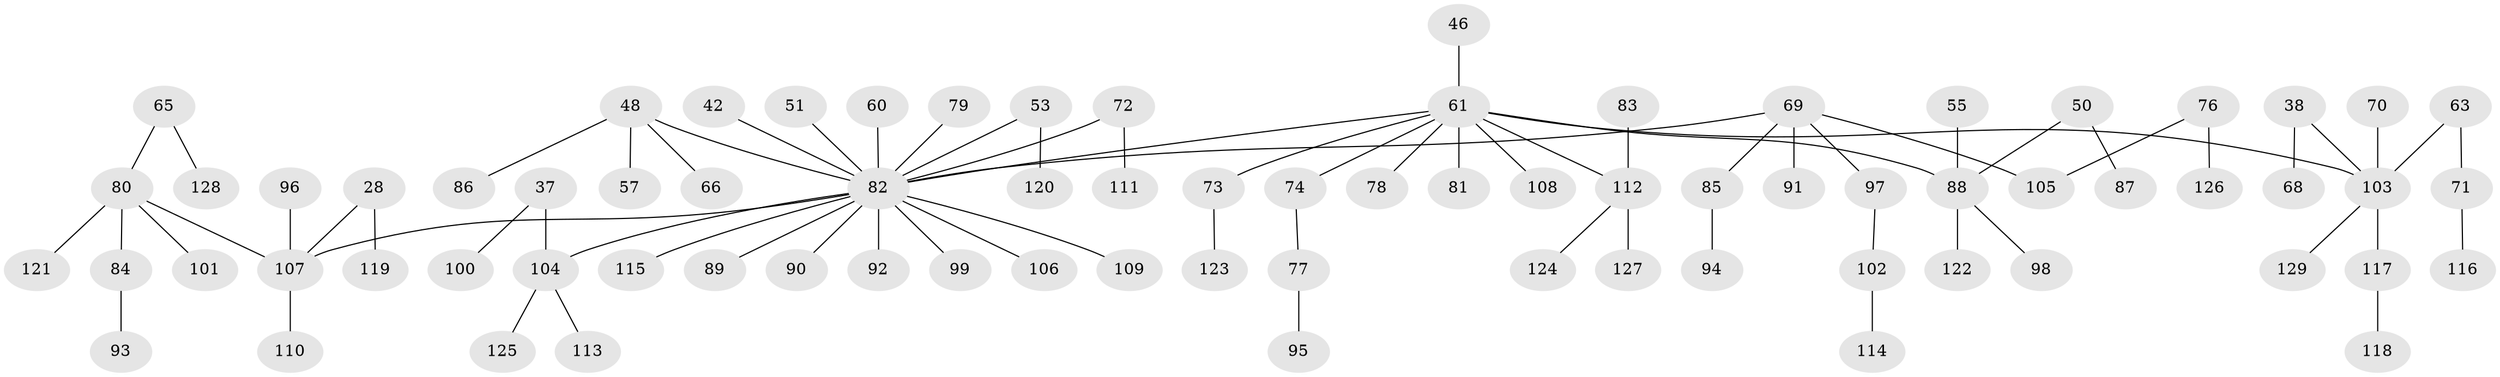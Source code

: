 // original degree distribution, {5: 0.015503875968992248, 8: 0.007751937984496124, 2: 0.21705426356589147, 3: 0.20155038759689922, 6: 0.007751937984496124, 4: 0.06976744186046512, 1: 0.4806201550387597}
// Generated by graph-tools (version 1.1) at 2025/56/03/04/25 21:56:41]
// undirected, 77 vertices, 76 edges
graph export_dot {
graph [start="1"]
  node [color=gray90,style=filled];
  28;
  37;
  38;
  42;
  46;
  48 [super="+20+34"];
  50;
  51;
  53 [super="+36+43"];
  55;
  57;
  60;
  61 [super="+6+12+19"];
  63;
  65;
  66;
  68;
  69 [super="+62+56"];
  70;
  71;
  72;
  73 [super="+27"];
  74;
  76;
  77;
  78;
  79;
  80 [super="+52"];
  81;
  82 [super="+58+59"];
  83;
  84;
  85;
  86;
  87;
  88 [super="+47"];
  89;
  90;
  91;
  92;
  93;
  94;
  95;
  96;
  97 [super="+39"];
  98;
  99;
  100;
  101;
  102;
  103 [super="+10+64"];
  104 [super="+26"];
  105 [super="+67"];
  106;
  107 [super="+25+75"];
  108;
  109;
  110;
  111;
  112 [super="+54"];
  113;
  114;
  115;
  116;
  117;
  118;
  119;
  120;
  121;
  122;
  123;
  124;
  125;
  126;
  127;
  128;
  129;
  28 -- 119;
  28 -- 107;
  37 -- 100;
  37 -- 104;
  38 -- 68;
  38 -- 103;
  42 -- 82;
  46 -- 61;
  48 -- 57;
  48 -- 66;
  48 -- 86;
  48 -- 82;
  50 -- 87;
  50 -- 88;
  51 -- 82;
  53 -- 120;
  53 -- 82;
  55 -- 88;
  60 -- 82;
  61 -- 78;
  61 -- 108;
  61 -- 73;
  61 -- 81;
  61 -- 88;
  61 -- 74;
  61 -- 112;
  61 -- 103;
  61 -- 82;
  63 -- 71;
  63 -- 103;
  65 -- 128;
  65 -- 80;
  69 -- 105;
  69 -- 97;
  69 -- 85;
  69 -- 91;
  69 -- 82;
  70 -- 103;
  71 -- 116;
  72 -- 111;
  72 -- 82;
  73 -- 123;
  74 -- 77;
  76 -- 126;
  76 -- 105;
  77 -- 95;
  79 -- 82;
  80 -- 121;
  80 -- 84;
  80 -- 101;
  80 -- 107;
  82 -- 106;
  82 -- 109;
  82 -- 89;
  82 -- 90;
  82 -- 92;
  82 -- 99;
  82 -- 104;
  82 -- 107;
  82 -- 115;
  83 -- 112;
  84 -- 93;
  85 -- 94;
  88 -- 98;
  88 -- 122;
  96 -- 107;
  97 -- 102;
  102 -- 114;
  103 -- 129;
  103 -- 117;
  104 -- 113;
  104 -- 125;
  107 -- 110;
  112 -- 124;
  112 -- 127;
  117 -- 118;
}
